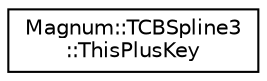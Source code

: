digraph "圖形化之類別階層"
{
  edge [fontname="Helvetica",fontsize="10",labelfontname="Helvetica",labelfontsize="10"];
  node [fontname="Helvetica",fontsize="10",shape=record];
  rankdir="LR";
  Node1 [label="Magnum::TCBSpline3\l::ThisPlusKey",height=0.2,width=0.4,color="black", fillcolor="white", style="filled",URL="$class_magnum_1_1_t_c_b_spline3_1_1_this_plus_key.html"];
}
